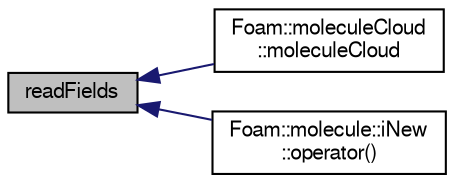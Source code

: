 digraph "readFields"
{
  bgcolor="transparent";
  edge [fontname="FreeSans",fontsize="10",labelfontname="FreeSans",labelfontsize="10"];
  node [fontname="FreeSans",fontsize="10",shape=record];
  rankdir="LR";
  Node576 [label="readFields",height=0.2,width=0.4,color="black", fillcolor="grey75", style="filled", fontcolor="black"];
  Node576 -> Node577 [dir="back",color="midnightblue",fontsize="10",style="solid",fontname="FreeSans"];
  Node577 [label="Foam::moleculeCloud\l::moleculeCloud",height=0.2,width=0.4,color="black",URL="$a24406.html#ade5b6debf57f898a3786da1b5fbaa451",tooltip="Construct given mesh and potential references. "];
  Node576 -> Node578 [dir="back",color="midnightblue",fontsize="10",style="solid",fontname="FreeSans"];
  Node578 [label="Foam::molecule::iNew\l::operator()",height=0.2,width=0.4,color="black",URL="$a24402.html#a5e5219caac32f0ebcf427805a7112605"];
}
